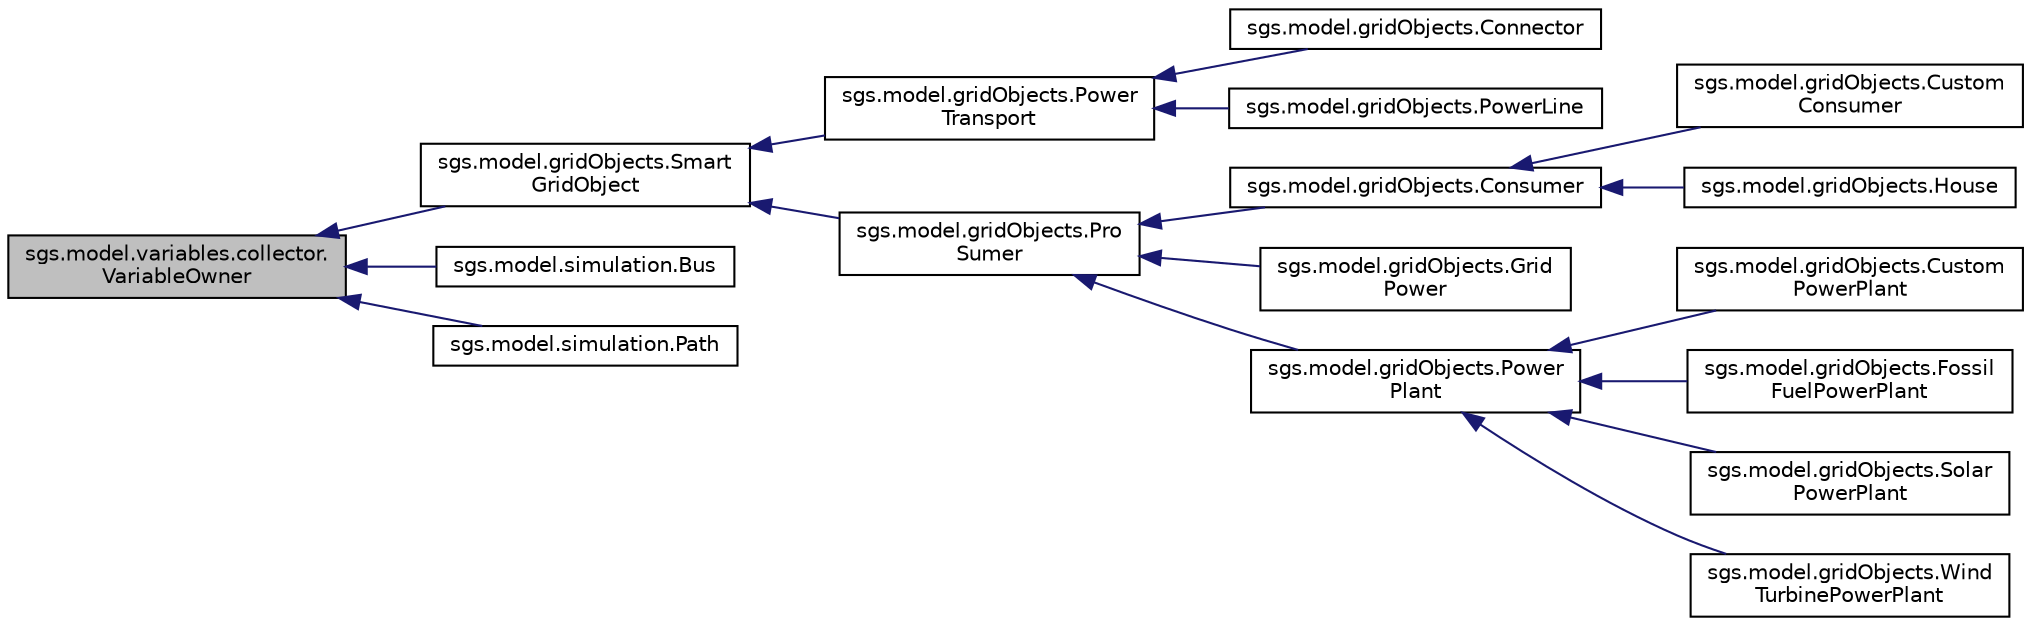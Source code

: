 digraph "sgs.model.variables.collector.VariableOwner"
{
  edge [fontname="Helvetica",fontsize="10",labelfontname="Helvetica",labelfontsize="10"];
  node [fontname="Helvetica",fontsize="10",shape=record];
  rankdir="LR";
  Node1 [label="sgs.model.variables.collector.\lVariableOwner",height=0.2,width=0.4,color="black", fillcolor="grey75", style="filled" fontcolor="black"];
  Node1 -> Node2 [dir="back",color="midnightblue",fontsize="10",style="solid",fontname="Helvetica"];
  Node2 [label="sgs.model.gridObjects.Smart\lGridObject",height=0.2,width=0.4,color="black", fillcolor="white", style="filled",URL="$classsgs_1_1model_1_1grid_objects_1_1_smart_grid_object.html"];
  Node2 -> Node3 [dir="back",color="midnightblue",fontsize="10",style="solid",fontname="Helvetica"];
  Node3 [label="sgs.model.gridObjects.Power\lTransport",height=0.2,width=0.4,color="black", fillcolor="white", style="filled",URL="$classsgs_1_1model_1_1grid_objects_1_1_power_transport.html"];
  Node3 -> Node4 [dir="back",color="midnightblue",fontsize="10",style="solid",fontname="Helvetica"];
  Node4 [label="sgs.model.gridObjects.Connector",height=0.2,width=0.4,color="black", fillcolor="white", style="filled",URL="$classsgs_1_1model_1_1grid_objects_1_1_connector.html"];
  Node3 -> Node5 [dir="back",color="midnightblue",fontsize="10",style="solid",fontname="Helvetica"];
  Node5 [label="sgs.model.gridObjects.PowerLine",height=0.2,width=0.4,color="black", fillcolor="white", style="filled",URL="$classsgs_1_1model_1_1grid_objects_1_1_power_line.html"];
  Node2 -> Node6 [dir="back",color="midnightblue",fontsize="10",style="solid",fontname="Helvetica"];
  Node6 [label="sgs.model.gridObjects.Pro\lSumer",height=0.2,width=0.4,color="black", fillcolor="white", style="filled",URL="$classsgs_1_1model_1_1grid_objects_1_1_pro_sumer.html"];
  Node6 -> Node7 [dir="back",color="midnightblue",fontsize="10",style="solid",fontname="Helvetica"];
  Node7 [label="sgs.model.gridObjects.Consumer",height=0.2,width=0.4,color="black", fillcolor="white", style="filled",URL="$classsgs_1_1model_1_1grid_objects_1_1_consumer.html"];
  Node7 -> Node8 [dir="back",color="midnightblue",fontsize="10",style="solid",fontname="Helvetica"];
  Node8 [label="sgs.model.gridObjects.Custom\lConsumer",height=0.2,width=0.4,color="black", fillcolor="white", style="filled",URL="$classsgs_1_1model_1_1grid_objects_1_1_custom_consumer.html"];
  Node7 -> Node9 [dir="back",color="midnightblue",fontsize="10",style="solid",fontname="Helvetica"];
  Node9 [label="sgs.model.gridObjects.House",height=0.2,width=0.4,color="black", fillcolor="white", style="filled",URL="$classsgs_1_1model_1_1grid_objects_1_1_house.html"];
  Node6 -> Node10 [dir="back",color="midnightblue",fontsize="10",style="solid",fontname="Helvetica"];
  Node10 [label="sgs.model.gridObjects.Grid\lPower",height=0.2,width=0.4,color="black", fillcolor="white", style="filled",URL="$classsgs_1_1model_1_1grid_objects_1_1_grid_power.html"];
  Node6 -> Node11 [dir="back",color="midnightblue",fontsize="10",style="solid",fontname="Helvetica"];
  Node11 [label="sgs.model.gridObjects.Power\lPlant",height=0.2,width=0.4,color="black", fillcolor="white", style="filled",URL="$classsgs_1_1model_1_1grid_objects_1_1_power_plant.html"];
  Node11 -> Node12 [dir="back",color="midnightblue",fontsize="10",style="solid",fontname="Helvetica"];
  Node12 [label="sgs.model.gridObjects.Custom\lPowerPlant",height=0.2,width=0.4,color="black", fillcolor="white", style="filled",URL="$classsgs_1_1model_1_1grid_objects_1_1_custom_power_plant.html"];
  Node11 -> Node13 [dir="back",color="midnightblue",fontsize="10",style="solid",fontname="Helvetica"];
  Node13 [label="sgs.model.gridObjects.Fossil\lFuelPowerPlant",height=0.2,width=0.4,color="black", fillcolor="white", style="filled",URL="$classsgs_1_1model_1_1grid_objects_1_1_fossil_fuel_power_plant.html"];
  Node11 -> Node14 [dir="back",color="midnightblue",fontsize="10",style="solid",fontname="Helvetica"];
  Node14 [label="sgs.model.gridObjects.Solar\lPowerPlant",height=0.2,width=0.4,color="black", fillcolor="white", style="filled",URL="$classsgs_1_1model_1_1grid_objects_1_1_solar_power_plant.html"];
  Node11 -> Node15 [dir="back",color="midnightblue",fontsize="10",style="solid",fontname="Helvetica"];
  Node15 [label="sgs.model.gridObjects.Wind\lTurbinePowerPlant",height=0.2,width=0.4,color="black", fillcolor="white", style="filled",URL="$classsgs_1_1model_1_1grid_objects_1_1_wind_turbine_power_plant.html"];
  Node1 -> Node16 [dir="back",color="midnightblue",fontsize="10",style="solid",fontname="Helvetica"];
  Node16 [label="sgs.model.simulation.Bus",height=0.2,width=0.4,color="black", fillcolor="white", style="filled",URL="$classsgs_1_1model_1_1simulation_1_1_bus.html"];
  Node1 -> Node17 [dir="back",color="midnightblue",fontsize="10",style="solid",fontname="Helvetica"];
  Node17 [label="sgs.model.simulation.Path",height=0.2,width=0.4,color="black", fillcolor="white", style="filled",URL="$classsgs_1_1model_1_1simulation_1_1_path.html"];
}
